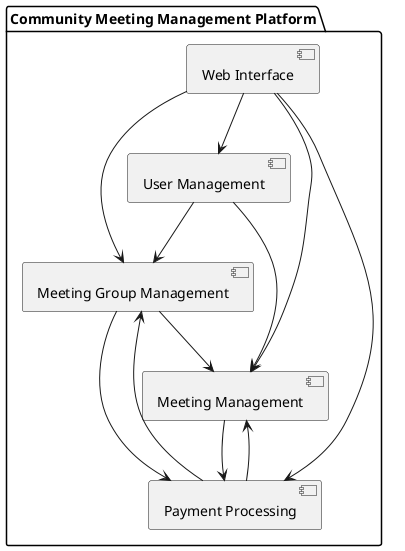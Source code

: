@startuml
package "Community Meeting Management Platform" {
[User Management] as UserMgmt
[Meeting Group Management] as MeetingGroupMgmt
[Meeting Management] as MeetingMgmt
[Payment Processing] as PaymentProcessing
[Web Interface] as WebInterface

WebInterface --> UserMgmt
WebInterface --> MeetingGroupMgmt
WebInterface --> MeetingMgmt
WebInterface --> PaymentProcessing

UserMgmt --> MeetingGroupMgmt
UserMgmt --> MeetingMgmt

MeetingGroupMgmt --> PaymentProcessing
MeetingGroupMgmt --> MeetingMgmt

MeetingMgmt --> PaymentProcessing

PaymentProcessing --> MeetingGroupMgmt
PaymentProcessing --> MeetingMgmt
}
@enduml
